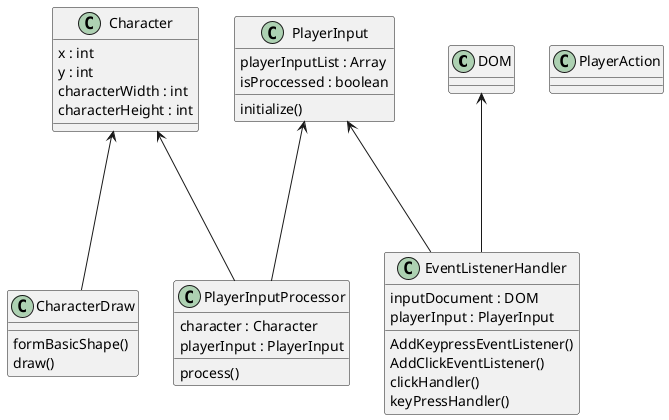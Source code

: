 @startuml
' left to right direction
' skinparam linetype polyline

'' Classes
class DOM
class Character{
    x : int
    y : int
    characterWidth : int
    characterHeight : int
}
class CharacterDraw{
    formBasicShape()
    draw()
}
class EventListenerHandler{
    inputDocument : DOM
    playerInput : PlayerInput
    AddKeypressEventListener()
    AddClickEventListener()
    clickHandler()
    keyPressHandler()
}
class PlayerInput{
    playerInputList : Array
    isProccessed : boolean
    initialize()
}
class PlayerInputProcessor{
    character : Character
    playerInput : PlayerInput
    process()
}
class PlayerAction{

}
'' relationship
CharacterDraw --up-> Character 
EventListenerHandler --up-> PlayerInput
EventListenerHandler --up-> DOM
PlayerInputProcessor --up-> PlayerInput
PlayerInputProcessor  --up-> Character

' layout
' DOM -[hidden]- PlayerInput
' DOM -[hidden]- PlayerInput
' DOM -[hidden]- PlayerInput
' DOM -[hidden]- PlayerInput
' DOM -[hidden]- PlayerInput
' Character -[hidden]- DOM
' Character -[hidden]- DOM
' Character -[hidden]- DOM
' Character -[hidden]- DOM
' DOM -[hidden]- DOM
' CharacterDraw -right[hidden]- PlayerInputProcessor
' PlayerInputProcessor -left[hidden]- CharacterDraw
' PlayerInputProcessor -left[hidden]- CharacterDraw
' PlayerInputProcessor -left[hidden]- CharacterDraw
' EventListenerHandler -[hidden]- PlayerInputProcessor
@enduml